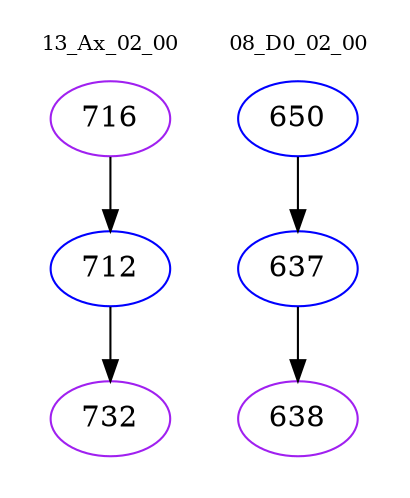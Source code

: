 digraph{
subgraph cluster_0 {
color = white
label = "13_Ax_02_00";
fontsize=10;
T0_716 [label="716", color="purple"]
T0_716 -> T0_712 [color="black"]
T0_712 [label="712", color="blue"]
T0_712 -> T0_732 [color="black"]
T0_732 [label="732", color="purple"]
}
subgraph cluster_1 {
color = white
label = "08_D0_02_00";
fontsize=10;
T1_650 [label="650", color="blue"]
T1_650 -> T1_637 [color="black"]
T1_637 [label="637", color="blue"]
T1_637 -> T1_638 [color="black"]
T1_638 [label="638", color="purple"]
}
}
